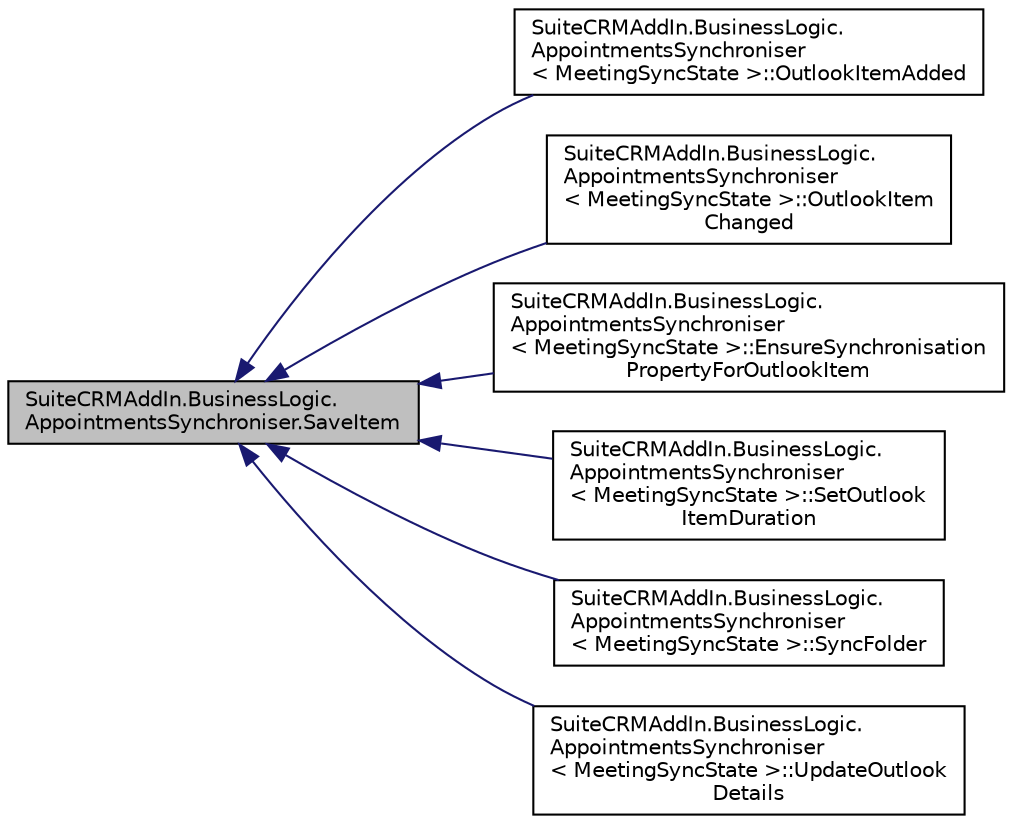 digraph "SuiteCRMAddIn.BusinessLogic.AppointmentsSynchroniser.SaveItem"
{
  edge [fontname="Helvetica",fontsize="10",labelfontname="Helvetica",labelfontsize="10"];
  node [fontname="Helvetica",fontsize="10",shape=record];
  rankdir="LR";
  Node52 [label="SuiteCRMAddIn.BusinessLogic.\lAppointmentsSynchroniser.SaveItem",height=0.2,width=0.4,color="black", fillcolor="grey75", style="filled", fontcolor="black"];
  Node52 -> Node53 [dir="back",color="midnightblue",fontsize="10",style="solid",fontname="Helvetica"];
  Node53 [label="SuiteCRMAddIn.BusinessLogic.\lAppointmentsSynchroniser\l\< MeetingSyncState \>::OutlookItemAdded",height=0.2,width=0.4,color="black", fillcolor="white", style="filled",URL="$class_suite_c_r_m_add_in_1_1_business_logic_1_1_appointments_synchroniser.html#a03775a168642875a2b2beddea2b53e07",tooltip="#2246: Discriminate between calls and meetings when adding and updating. "];
  Node52 -> Node54 [dir="back",color="midnightblue",fontsize="10",style="solid",fontname="Helvetica"];
  Node54 [label="SuiteCRMAddIn.BusinessLogic.\lAppointmentsSynchroniser\l\< MeetingSyncState \>::OutlookItem\lChanged",height=0.2,width=0.4,color="black", fillcolor="white", style="filled",URL="$class_suite_c_r_m_add_in_1_1_business_logic_1_1_appointments_synchroniser.html#a2c663aa2d9591ec7d39b61d3a64ec494",tooltip="#2246: Discriminate between calls and meetings when adding and updating. "];
  Node52 -> Node55 [dir="back",color="midnightblue",fontsize="10",style="solid",fontname="Helvetica"];
  Node55 [label="SuiteCRMAddIn.BusinessLogic.\lAppointmentsSynchroniser\l\< MeetingSyncState \>::EnsureSynchronisation\lPropertyForOutlookItem",height=0.2,width=0.4,color="black", fillcolor="white", style="filled",URL="$class_suite_c_r_m_add_in_1_1_business_logic_1_1_appointments_synchroniser.html#aad2074df277464530c1033d685c1ffa1",tooltip="Ensure that this Outlook item has a property of this name with this value. "];
  Node52 -> Node56 [dir="back",color="midnightblue",fontsize="10",style="solid",fontname="Helvetica"];
  Node56 [label="SuiteCRMAddIn.BusinessLogic.\lAppointmentsSynchroniser\l\< MeetingSyncState \>::SetOutlook\lItemDuration",height=0.2,width=0.4,color="black", fillcolor="white", style="filled",URL="$class_suite_c_r_m_add_in_1_1_business_logic_1_1_appointments_synchroniser.html#a7e127e7f6357d4f53b9b11a4750bb7c5",tooltip="Set this outlook item&#39;s duration, but also end time and location, from this CRM item. "];
  Node52 -> Node57 [dir="back",color="midnightblue",fontsize="10",style="solid",fontname="Helvetica"];
  Node57 [label="SuiteCRMAddIn.BusinessLogic.\lAppointmentsSynchroniser\l\< MeetingSyncState \>::SyncFolder",height=0.2,width=0.4,color="black", fillcolor="white", style="filled",URL="$class_suite_c_r_m_add_in_1_1_business_logic_1_1_appointments_synchroniser.html#af2a70be2510b7075ead376292e280649",tooltip="Synchronise items in the specified folder with the specified SuiteCRM module. "];
  Node52 -> Node58 [dir="back",color="midnightblue",fontsize="10",style="solid",fontname="Helvetica"];
  Node58 [label="SuiteCRMAddIn.BusinessLogic.\lAppointmentsSynchroniser\l\< MeetingSyncState \>::UpdateOutlook\lDetails",height=0.2,width=0.4,color="black", fillcolor="white", style="filled",URL="$class_suite_c_r_m_add_in_1_1_business_logic_1_1_appointments_synchroniser.html#adf685ffeebddafbaffff8cff6c8521c1",tooltip="Update this Outlook appointment&#39;s start and duration from this CRM object. "];
}
